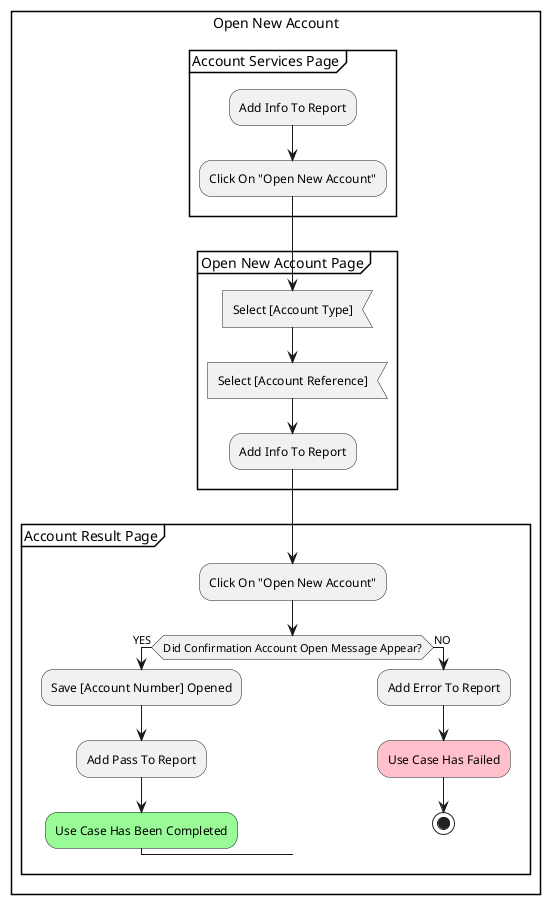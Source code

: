 @startuml OPEN_NEW_ACCOUNT_E2E
rectangle "Open New Account" {
    partition "Account Services Page" {
        :Add Info To Report;
        :Click On "Open New Account";
    }
    partition "Open New Account Page" {
        :Select [Account Type]; <<input>>
        :Select [Account Reference]; <<input>>
        :Add Info To Report;
    }
    partition "Account Result Page" {
        :Click On "Open New Account";
        if (Did Confirmation Account Open Message Appear?) then (YES)
            :Save [Account Number] Opened;
            :Add Pass To Report;
            #palegreen:Use Case Has Been Completed;
        else (NO)
            :Add Error To Report;
            #pink:Use Case Has Failed;
            stop
        endif
    }
}
@enduml